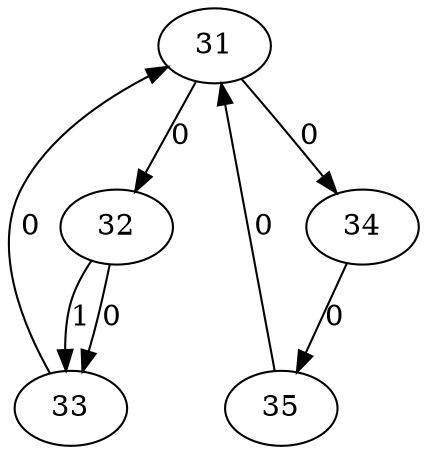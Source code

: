 digraph {
  31 -> 32 ["label" = 0]
  31 -> 34 ["label" = 0]
  32 -> 33 ["label" = 0]
  32 -> 33 ["label" = 1]
  33 -> 31 ["label" = 0]
  34 -> 35 ["label" = 0]
  35 -> 31 ["label" = 0]
}